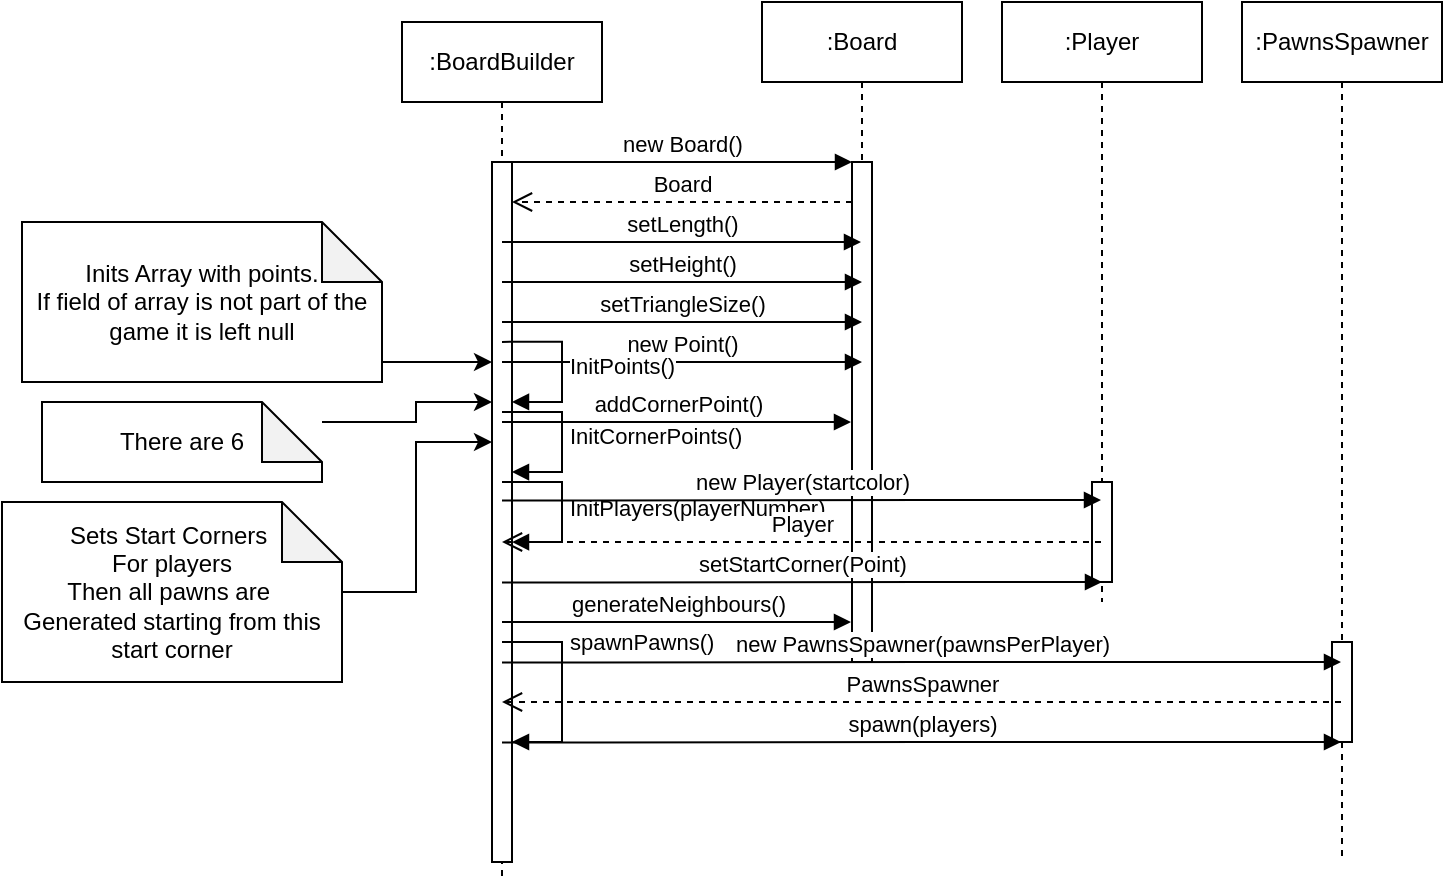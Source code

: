 <mxfile version="25.0.1">
  <diagram name="Page-1" id="2YBvvXClWsGukQMizWep">
    <mxGraphModel dx="1789" dy="581" grid="1" gridSize="10" guides="1" tooltips="1" connect="1" arrows="1" fold="1" page="1" pageScale="1" pageWidth="850" pageHeight="1100" math="0" shadow="0">
      <root>
        <mxCell id="0" />
        <mxCell id="1" parent="0" />
        <mxCell id="aM9ryv3xv72pqoxQDRHE-1" value=":BoardBuilder" style="shape=umlLifeline;perimeter=lifelinePerimeter;whiteSpace=wrap;html=1;container=0;dropTarget=0;collapsible=0;recursiveResize=0;outlineConnect=0;portConstraint=eastwest;newEdgeStyle={&quot;edgeStyle&quot;:&quot;elbowEdgeStyle&quot;,&quot;elbow&quot;:&quot;vertical&quot;,&quot;curved&quot;:0,&quot;rounded&quot;:0};" parent="1" vertex="1">
          <mxGeometry x="40" y="50" width="100" height="430" as="geometry" />
        </mxCell>
        <mxCell id="aM9ryv3xv72pqoxQDRHE-2" value="" style="html=1;points=[];perimeter=orthogonalPerimeter;outlineConnect=0;targetShapes=umlLifeline;portConstraint=eastwest;newEdgeStyle={&quot;edgeStyle&quot;:&quot;elbowEdgeStyle&quot;,&quot;elbow&quot;:&quot;vertical&quot;,&quot;curved&quot;:0,&quot;rounded&quot;:0};" parent="aM9ryv3xv72pqoxQDRHE-1" vertex="1">
          <mxGeometry x="45" y="70" width="10" height="350" as="geometry" />
        </mxCell>
        <mxCell id="aM9ryv3xv72pqoxQDRHE-5" value=":Board" style="shape=umlLifeline;perimeter=lifelinePerimeter;whiteSpace=wrap;html=1;container=0;dropTarget=0;collapsible=0;recursiveResize=0;outlineConnect=0;portConstraint=eastwest;newEdgeStyle={&quot;edgeStyle&quot;:&quot;elbowEdgeStyle&quot;,&quot;elbow&quot;:&quot;vertical&quot;,&quot;curved&quot;:0,&quot;rounded&quot;:0};" parent="1" vertex="1">
          <mxGeometry x="220" y="40" width="100" height="330" as="geometry" />
        </mxCell>
        <mxCell id="aM9ryv3xv72pqoxQDRHE-6" value="" style="html=1;points=[];perimeter=orthogonalPerimeter;outlineConnect=0;targetShapes=umlLifeline;portConstraint=eastwest;newEdgeStyle={&quot;edgeStyle&quot;:&quot;elbowEdgeStyle&quot;,&quot;elbow&quot;:&quot;vertical&quot;,&quot;curved&quot;:0,&quot;rounded&quot;:0};" parent="aM9ryv3xv72pqoxQDRHE-5" vertex="1">
          <mxGeometry x="45" y="80" width="10" height="250" as="geometry" />
        </mxCell>
        <mxCell id="aM9ryv3xv72pqoxQDRHE-7" value="new Board()" style="html=1;verticalAlign=bottom;endArrow=block;edgeStyle=elbowEdgeStyle;elbow=vertical;curved=0;rounded=0;" parent="1" source="aM9ryv3xv72pqoxQDRHE-2" target="aM9ryv3xv72pqoxQDRHE-6" edge="1">
          <mxGeometry relative="1" as="geometry">
            <mxPoint x="195" y="130" as="sourcePoint" />
            <Array as="points">
              <mxPoint x="180" y="120" />
            </Array>
          </mxGeometry>
        </mxCell>
        <mxCell id="aM9ryv3xv72pqoxQDRHE-8" value="Board" style="html=1;verticalAlign=bottom;endArrow=open;dashed=1;endSize=8;edgeStyle=elbowEdgeStyle;elbow=vertical;curved=0;rounded=0;" parent="1" edge="1">
          <mxGeometry relative="1" as="geometry">
            <mxPoint x="95" y="140" as="targetPoint" />
            <Array as="points">
              <mxPoint x="190" y="140" />
              <mxPoint x="190" y="260" />
            </Array>
            <mxPoint x="265" y="140" as="sourcePoint" />
          </mxGeometry>
        </mxCell>
        <mxCell id="4RATZ_L6z9i9sq4y6GlY-1" value="setLength()" style="html=1;verticalAlign=bottom;endArrow=block;curved=0;rounded=0;" edge="1" parent="1" target="aM9ryv3xv72pqoxQDRHE-5">
          <mxGeometry width="80" relative="1" as="geometry">
            <mxPoint x="90" y="160" as="sourcePoint" />
            <mxPoint x="170" y="160" as="targetPoint" />
          </mxGeometry>
        </mxCell>
        <mxCell id="4RATZ_L6z9i9sq4y6GlY-3" value="setHeight()" style="html=1;verticalAlign=bottom;endArrow=block;curved=0;rounded=0;" edge="1" parent="1">
          <mxGeometry width="80" relative="1" as="geometry">
            <mxPoint x="90" y="180" as="sourcePoint" />
            <mxPoint x="270" y="180" as="targetPoint" />
          </mxGeometry>
        </mxCell>
        <mxCell id="4RATZ_L6z9i9sq4y6GlY-4" value="setTriangleSize()" style="html=1;verticalAlign=bottom;endArrow=block;curved=0;rounded=0;" edge="1" parent="1">
          <mxGeometry width="80" relative="1" as="geometry">
            <mxPoint x="90" y="200" as="sourcePoint" />
            <mxPoint x="270" y="200" as="targetPoint" />
          </mxGeometry>
        </mxCell>
        <mxCell id="4RATZ_L6z9i9sq4y6GlY-5" value="new Point()" style="html=1;verticalAlign=bottom;endArrow=block;curved=0;rounded=0;" edge="1" parent="1">
          <mxGeometry width="80" relative="1" as="geometry">
            <mxPoint x="90" y="220" as="sourcePoint" />
            <mxPoint x="270" y="220" as="targetPoint" />
          </mxGeometry>
        </mxCell>
        <mxCell id="4RATZ_L6z9i9sq4y6GlY-7" style="edgeStyle=orthogonalEdgeStyle;rounded=0;orthogonalLoop=1;jettySize=auto;html=1;" edge="1" parent="1" source="4RATZ_L6z9i9sq4y6GlY-6" target="aM9ryv3xv72pqoxQDRHE-2">
          <mxGeometry relative="1" as="geometry">
            <Array as="points">
              <mxPoint x="50" y="220" />
              <mxPoint x="50" y="220" />
            </Array>
          </mxGeometry>
        </mxCell>
        <mxCell id="4RATZ_L6z9i9sq4y6GlY-6" value="Inits Array with points.&lt;div&gt;If field of array is not part of the game it is left null&lt;/div&gt;" style="shape=note;whiteSpace=wrap;html=1;backgroundOutline=1;darkOpacity=0.05;" vertex="1" parent="1">
          <mxGeometry x="-150" y="150" width="180" height="80" as="geometry" />
        </mxCell>
        <mxCell id="4RATZ_L6z9i9sq4y6GlY-8" value="addCornerPoint()" style="html=1;verticalAlign=bottom;endArrow=block;curved=0;rounded=0;" edge="1" parent="1">
          <mxGeometry x="0.001" width="80" relative="1" as="geometry">
            <mxPoint x="90.0" y="250" as="sourcePoint" />
            <mxPoint x="264.5" y="250.0" as="targetPoint" />
            <Array as="points">
              <mxPoint x="135" y="250" />
            </Array>
            <mxPoint as="offset" />
          </mxGeometry>
        </mxCell>
        <mxCell id="4RATZ_L6z9i9sq4y6GlY-10" style="edgeStyle=orthogonalEdgeStyle;rounded=0;orthogonalLoop=1;jettySize=auto;html=1;" edge="1" parent="1" source="4RATZ_L6z9i9sq4y6GlY-9" target="aM9ryv3xv72pqoxQDRHE-2">
          <mxGeometry relative="1" as="geometry">
            <mxPoint x="80" y="240" as="targetPoint" />
            <Array as="points">
              <mxPoint x="47" y="250" />
              <mxPoint x="47" y="240" />
            </Array>
          </mxGeometry>
        </mxCell>
        <mxCell id="4RATZ_L6z9i9sq4y6GlY-9" value="There are 6" style="shape=note;whiteSpace=wrap;html=1;backgroundOutline=1;darkOpacity=0.05;" vertex="1" parent="1">
          <mxGeometry x="-140" y="240" width="140" height="40" as="geometry" />
        </mxCell>
        <mxCell id="4RATZ_L6z9i9sq4y6GlY-13" style="edgeStyle=orthogonalEdgeStyle;rounded=0;orthogonalLoop=1;jettySize=auto;html=1;" edge="1" parent="1" source="4RATZ_L6z9i9sq4y6GlY-12" target="aM9ryv3xv72pqoxQDRHE-2">
          <mxGeometry relative="1" as="geometry">
            <Array as="points">
              <mxPoint x="47" y="335" />
              <mxPoint x="47" y="260" />
            </Array>
          </mxGeometry>
        </mxCell>
        <mxCell id="4RATZ_L6z9i9sq4y6GlY-12" value="Sets Start Corners&amp;nbsp;&lt;div&gt;For players&lt;/div&gt;&lt;div&gt;Then all pawns are&amp;nbsp;&lt;/div&gt;&lt;div&gt;Generated starting from this start corner&lt;/div&gt;" style="shape=note;whiteSpace=wrap;html=1;backgroundOutline=1;darkOpacity=0.05;" vertex="1" parent="1">
          <mxGeometry x="-160" y="290" width="170" height="90" as="geometry" />
        </mxCell>
        <mxCell id="4RATZ_L6z9i9sq4y6GlY-15" value="InitPoints()" style="html=1;align=left;spacingLeft=2;endArrow=block;rounded=0;edgeStyle=orthogonalEdgeStyle;curved=0;rounded=0;" edge="1" parent="1">
          <mxGeometry relative="1" as="geometry">
            <mxPoint x="90" y="209.94" as="sourcePoint" />
            <Array as="points">
              <mxPoint x="120" y="239.94" />
            </Array>
            <mxPoint x="95.0" y="239.974" as="targetPoint" />
          </mxGeometry>
        </mxCell>
        <mxCell id="4RATZ_L6z9i9sq4y6GlY-16" value="InitCornerPoints()" style="html=1;align=left;spacingLeft=2;endArrow=block;rounded=0;edgeStyle=orthogonalEdgeStyle;curved=0;rounded=0;" edge="1" parent="1">
          <mxGeometry relative="1" as="geometry">
            <mxPoint x="90" y="244.97" as="sourcePoint" />
            <Array as="points">
              <mxPoint x="120" y="274.97" />
            </Array>
            <mxPoint x="95.0" y="275.004" as="targetPoint" />
          </mxGeometry>
        </mxCell>
        <mxCell id="4RATZ_L6z9i9sq4y6GlY-17" value="InitPlayers(playerNumber)" style="html=1;align=left;spacingLeft=2;endArrow=block;rounded=0;edgeStyle=orthogonalEdgeStyle;curved=0;rounded=0;" edge="1" parent="1">
          <mxGeometry relative="1" as="geometry">
            <mxPoint x="90" y="280" as="sourcePoint" />
            <Array as="points">
              <mxPoint x="120" y="280" />
              <mxPoint x="120" y="310" />
            </Array>
            <mxPoint x="95.0" y="310.034" as="targetPoint" />
          </mxGeometry>
        </mxCell>
        <mxCell id="4RATZ_L6z9i9sq4y6GlY-18" value=":Player" style="shape=umlLifeline;perimeter=lifelinePerimeter;whiteSpace=wrap;html=1;container=0;dropTarget=0;collapsible=0;recursiveResize=0;outlineConnect=0;portConstraint=eastwest;newEdgeStyle={&quot;edgeStyle&quot;:&quot;elbowEdgeStyle&quot;,&quot;elbow&quot;:&quot;vertical&quot;,&quot;curved&quot;:0,&quot;rounded&quot;:0};" vertex="1" parent="1">
          <mxGeometry x="340" y="40" width="100" height="300" as="geometry" />
        </mxCell>
        <mxCell id="4RATZ_L6z9i9sq4y6GlY-19" value="" style="html=1;points=[];perimeter=orthogonalPerimeter;outlineConnect=0;targetShapes=umlLifeline;portConstraint=eastwest;newEdgeStyle={&quot;edgeStyle&quot;:&quot;elbowEdgeStyle&quot;,&quot;elbow&quot;:&quot;vertical&quot;,&quot;curved&quot;:0,&quot;rounded&quot;:0};" vertex="1" parent="4RATZ_L6z9i9sq4y6GlY-18">
          <mxGeometry x="45" y="240" width="10" height="50" as="geometry" />
        </mxCell>
        <mxCell id="4RATZ_L6z9i9sq4y6GlY-20" value="new Player(startcolor)" style="html=1;verticalAlign=bottom;endArrow=block;curved=0;rounded=0;" edge="1" parent="1" target="4RATZ_L6z9i9sq4y6GlY-18">
          <mxGeometry x="0.001" width="80" relative="1" as="geometry">
            <mxPoint x="90.0" y="289.31" as="sourcePoint" />
            <mxPoint x="264.5" y="289.31" as="targetPoint" />
            <Array as="points">
              <mxPoint x="135" y="289.31" />
              <mxPoint x="300" y="289" />
            </Array>
            <mxPoint as="offset" />
          </mxGeometry>
        </mxCell>
        <mxCell id="4RATZ_L6z9i9sq4y6GlY-21" value="Player" style="html=1;verticalAlign=bottom;endArrow=open;dashed=1;endSize=8;edgeStyle=elbowEdgeStyle;elbow=vertical;curved=0;rounded=0;" edge="1" parent="1">
          <mxGeometry relative="1" as="geometry">
            <mxPoint x="90" y="310" as="targetPoint" />
            <Array as="points">
              <mxPoint x="185" y="310" />
              <mxPoint x="185" y="430" />
            </Array>
            <mxPoint x="389.5" y="310.0" as="sourcePoint" />
          </mxGeometry>
        </mxCell>
        <mxCell id="4RATZ_L6z9i9sq4y6GlY-22" value="setStartCorner(Point)" style="html=1;verticalAlign=bottom;endArrow=block;curved=0;rounded=0;" edge="1" parent="1">
          <mxGeometry x="0.001" width="80" relative="1" as="geometry">
            <mxPoint x="90.0" y="330.31" as="sourcePoint" />
            <mxPoint x="390" y="330" as="targetPoint" />
            <Array as="points">
              <mxPoint x="135" y="330.31" />
              <mxPoint x="300" y="330" />
            </Array>
            <mxPoint as="offset" />
          </mxGeometry>
        </mxCell>
        <mxCell id="4RATZ_L6z9i9sq4y6GlY-23" value="generateNeighbours()" style="html=1;verticalAlign=bottom;endArrow=block;curved=0;rounded=0;" edge="1" parent="1">
          <mxGeometry x="0.001" width="80" relative="1" as="geometry">
            <mxPoint x="90.0" y="350" as="sourcePoint" />
            <mxPoint x="264.5" y="350.0" as="targetPoint" />
            <Array as="points">
              <mxPoint x="135" y="350" />
            </Array>
            <mxPoint as="offset" />
          </mxGeometry>
        </mxCell>
        <mxCell id="4RATZ_L6z9i9sq4y6GlY-24" value="spawnPawns()" style="html=1;align=left;spacingLeft=2;endArrow=block;rounded=0;edgeStyle=orthogonalEdgeStyle;curved=0;rounded=0;" edge="1" parent="1" target="aM9ryv3xv72pqoxQDRHE-2">
          <mxGeometry x="-0.429" relative="1" as="geometry">
            <mxPoint x="90" y="360" as="sourcePoint" />
            <Array as="points">
              <mxPoint x="120" y="360" />
              <mxPoint x="120" y="410" />
            </Array>
            <mxPoint x="95.0" y="390.034" as="targetPoint" />
            <mxPoint as="offset" />
          </mxGeometry>
        </mxCell>
        <mxCell id="4RATZ_L6z9i9sq4y6GlY-25" value=":PawnsSpawner" style="shape=umlLifeline;perimeter=lifelinePerimeter;whiteSpace=wrap;html=1;container=0;dropTarget=0;collapsible=0;recursiveResize=0;outlineConnect=0;portConstraint=eastwest;newEdgeStyle={&quot;edgeStyle&quot;:&quot;elbowEdgeStyle&quot;,&quot;elbow&quot;:&quot;vertical&quot;,&quot;curved&quot;:0,&quot;rounded&quot;:0};" vertex="1" parent="1">
          <mxGeometry x="460" y="40" width="100" height="430" as="geometry" />
        </mxCell>
        <mxCell id="4RATZ_L6z9i9sq4y6GlY-26" value="" style="html=1;points=[];perimeter=orthogonalPerimeter;outlineConnect=0;targetShapes=umlLifeline;portConstraint=eastwest;newEdgeStyle={&quot;edgeStyle&quot;:&quot;elbowEdgeStyle&quot;,&quot;elbow&quot;:&quot;vertical&quot;,&quot;curved&quot;:0,&quot;rounded&quot;:0};" vertex="1" parent="4RATZ_L6z9i9sq4y6GlY-25">
          <mxGeometry x="45" y="320" width="10" height="50" as="geometry" />
        </mxCell>
        <mxCell id="4RATZ_L6z9i9sq4y6GlY-27" value="new PawnsSpawner(pawnsPerPlayer)" style="html=1;verticalAlign=bottom;endArrow=block;curved=0;rounded=0;" edge="1" parent="1">
          <mxGeometry x="0.001" width="80" relative="1" as="geometry">
            <mxPoint x="90.0" y="370.31" as="sourcePoint" />
            <mxPoint x="509.5" y="370.0" as="targetPoint" />
            <Array as="points">
              <mxPoint x="135" y="370.31" />
              <mxPoint x="300" y="370" />
            </Array>
            <mxPoint as="offset" />
          </mxGeometry>
        </mxCell>
        <mxCell id="4RATZ_L6z9i9sq4y6GlY-28" value="PawnsSpawner" style="html=1;verticalAlign=bottom;endArrow=open;dashed=1;endSize=8;edgeStyle=elbowEdgeStyle;elbow=vertical;curved=0;rounded=0;" edge="1" parent="1" source="4RATZ_L6z9i9sq4y6GlY-25">
          <mxGeometry relative="1" as="geometry">
            <mxPoint x="90" y="390" as="targetPoint" />
            <Array as="points">
              <mxPoint x="185" y="390" />
              <mxPoint x="185" y="510" />
            </Array>
            <mxPoint x="389.5" y="390.0" as="sourcePoint" />
          </mxGeometry>
        </mxCell>
        <mxCell id="4RATZ_L6z9i9sq4y6GlY-29" value="spawn(players)" style="html=1;verticalAlign=bottom;endArrow=block;curved=0;rounded=0;" edge="1" parent="1">
          <mxGeometry x="0.001" width="80" relative="1" as="geometry">
            <mxPoint x="90.0" y="410.31" as="sourcePoint" />
            <mxPoint x="509.5" y="410.0" as="targetPoint" />
            <Array as="points">
              <mxPoint x="135" y="410.31" />
              <mxPoint x="300" y="410" />
            </Array>
            <mxPoint as="offset" />
          </mxGeometry>
        </mxCell>
      </root>
    </mxGraphModel>
  </diagram>
</mxfile>
